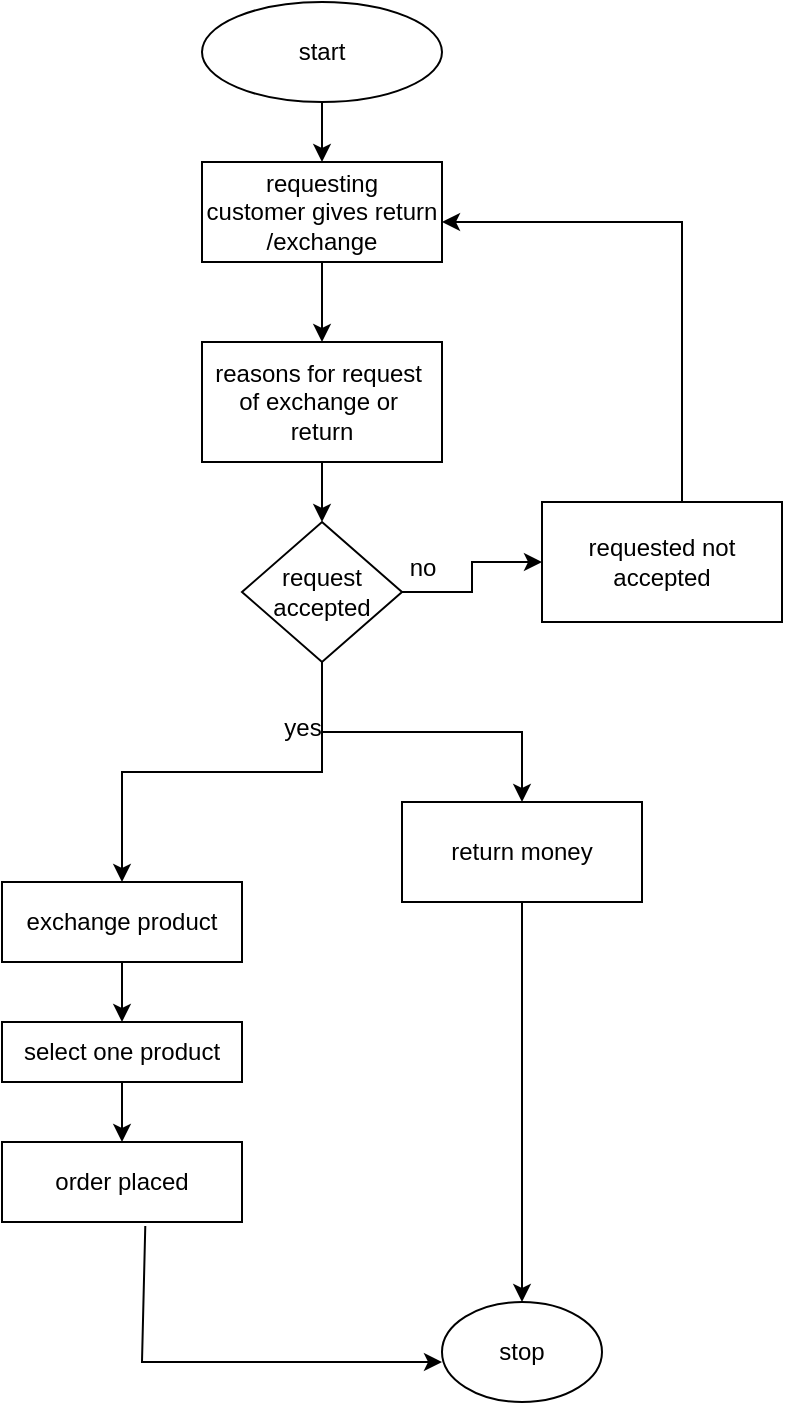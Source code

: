 <mxfile version="22.0.8" type="google">
  <diagram name="Page-1" id="HOKcMDYY6HpK9kPxWc_k">
    <mxGraphModel dx="1380" dy="632" grid="1" gridSize="10" guides="1" tooltips="1" connect="1" arrows="1" fold="1" page="1" pageScale="1" pageWidth="850" pageHeight="1100" math="0" shadow="0">
      <root>
        <mxCell id="0" />
        <mxCell id="1" parent="0" />
        <mxCell id="0HazRZL2efT4YU-8qofj-8" value="" style="edgeStyle=orthogonalEdgeStyle;rounded=0;orthogonalLoop=1;jettySize=auto;html=1;" edge="1" parent="1" source="0HazRZL2efT4YU-8qofj-1" target="0HazRZL2efT4YU-8qofj-7">
          <mxGeometry relative="1" as="geometry" />
        </mxCell>
        <mxCell id="0HazRZL2efT4YU-8qofj-1" value="start" style="ellipse;whiteSpace=wrap;html=1;" vertex="1" parent="1">
          <mxGeometry x="380" y="30" width="120" height="50" as="geometry" />
        </mxCell>
        <mxCell id="0HazRZL2efT4YU-8qofj-10" value="" style="edgeStyle=orthogonalEdgeStyle;rounded=0;orthogonalLoop=1;jettySize=auto;html=1;" edge="1" parent="1" source="0HazRZL2efT4YU-8qofj-7" target="0HazRZL2efT4YU-8qofj-9">
          <mxGeometry relative="1" as="geometry" />
        </mxCell>
        <mxCell id="0HazRZL2efT4YU-8qofj-7" value="requesting&lt;br&gt;customer gives return /exchange" style="whiteSpace=wrap;html=1;" vertex="1" parent="1">
          <mxGeometry x="380" y="110" width="120" height="50" as="geometry" />
        </mxCell>
        <mxCell id="0HazRZL2efT4YU-8qofj-12" value="" style="edgeStyle=orthogonalEdgeStyle;rounded=0;orthogonalLoop=1;jettySize=auto;html=1;" edge="1" parent="1" source="0HazRZL2efT4YU-8qofj-9" target="0HazRZL2efT4YU-8qofj-11">
          <mxGeometry relative="1" as="geometry" />
        </mxCell>
        <mxCell id="0HazRZL2efT4YU-8qofj-9" value="reasons for request&amp;nbsp;&lt;br&gt;of exchange or&amp;nbsp;&lt;br&gt;return" style="whiteSpace=wrap;html=1;" vertex="1" parent="1">
          <mxGeometry x="380" y="200" width="120" height="60" as="geometry" />
        </mxCell>
        <mxCell id="0HazRZL2efT4YU-8qofj-16" value="" style="edgeStyle=orthogonalEdgeStyle;rounded=0;orthogonalLoop=1;jettySize=auto;html=1;" edge="1" parent="1" source="0HazRZL2efT4YU-8qofj-11" target="0HazRZL2efT4YU-8qofj-15">
          <mxGeometry relative="1" as="geometry" />
        </mxCell>
        <mxCell id="0HazRZL2efT4YU-8qofj-18" value="" style="edgeStyle=orthogonalEdgeStyle;rounded=0;orthogonalLoop=1;jettySize=auto;html=1;" edge="1" parent="1" source="0HazRZL2efT4YU-8qofj-11" target="0HazRZL2efT4YU-8qofj-17">
          <mxGeometry relative="1" as="geometry" />
        </mxCell>
        <mxCell id="0HazRZL2efT4YU-8qofj-21" value="" style="edgeStyle=orthogonalEdgeStyle;rounded=0;orthogonalLoop=1;jettySize=auto;html=1;" edge="1" parent="1" source="0HazRZL2efT4YU-8qofj-11" target="0HazRZL2efT4YU-8qofj-20">
          <mxGeometry relative="1" as="geometry" />
        </mxCell>
        <mxCell id="0HazRZL2efT4YU-8qofj-11" value="request accepted" style="rhombus;whiteSpace=wrap;html=1;" vertex="1" parent="1">
          <mxGeometry x="400" y="290" width="80" height="70" as="geometry" />
        </mxCell>
        <mxCell id="0HazRZL2efT4YU-8qofj-27" value="" style="edgeStyle=orthogonalEdgeStyle;rounded=0;orthogonalLoop=1;jettySize=auto;html=1;" edge="1" parent="1" source="0HazRZL2efT4YU-8qofj-15" target="0HazRZL2efT4YU-8qofj-26">
          <mxGeometry relative="1" as="geometry" />
        </mxCell>
        <mxCell id="0HazRZL2efT4YU-8qofj-15" value="return money" style="whiteSpace=wrap;html=1;" vertex="1" parent="1">
          <mxGeometry x="480" y="430" width="120" height="50" as="geometry" />
        </mxCell>
        <mxCell id="0HazRZL2efT4YU-8qofj-17" value="requested not accepted" style="whiteSpace=wrap;html=1;" vertex="1" parent="1">
          <mxGeometry x="550" y="280" width="120" height="60" as="geometry" />
        </mxCell>
        <mxCell id="0HazRZL2efT4YU-8qofj-19" value="" style="endArrow=classic;html=1;rounded=0;entryX=1;entryY=0.6;entryDx=0;entryDy=0;entryPerimeter=0;" edge="1" parent="1" target="0HazRZL2efT4YU-8qofj-7">
          <mxGeometry width="50" height="50" relative="1" as="geometry">
            <mxPoint x="620" y="280" as="sourcePoint" />
            <mxPoint x="620" as="targetPoint" />
            <Array as="points">
              <mxPoint x="620" y="140" />
            </Array>
          </mxGeometry>
        </mxCell>
        <mxCell id="0HazRZL2efT4YU-8qofj-23" value="" style="edgeStyle=orthogonalEdgeStyle;rounded=0;orthogonalLoop=1;jettySize=auto;html=1;" edge="1" parent="1" source="0HazRZL2efT4YU-8qofj-20" target="0HazRZL2efT4YU-8qofj-22">
          <mxGeometry relative="1" as="geometry" />
        </mxCell>
        <mxCell id="0HazRZL2efT4YU-8qofj-20" value="exchange product" style="whiteSpace=wrap;html=1;" vertex="1" parent="1">
          <mxGeometry x="280" y="470" width="120" height="40" as="geometry" />
        </mxCell>
        <mxCell id="0HazRZL2efT4YU-8qofj-25" value="" style="edgeStyle=orthogonalEdgeStyle;rounded=0;orthogonalLoop=1;jettySize=auto;html=1;" edge="1" parent="1" source="0HazRZL2efT4YU-8qofj-22" target="0HazRZL2efT4YU-8qofj-24">
          <mxGeometry relative="1" as="geometry" />
        </mxCell>
        <mxCell id="0HazRZL2efT4YU-8qofj-22" value="select one product" style="whiteSpace=wrap;html=1;" vertex="1" parent="1">
          <mxGeometry x="280" y="540" width="120" height="30" as="geometry" />
        </mxCell>
        <mxCell id="0HazRZL2efT4YU-8qofj-24" value="order placed" style="whiteSpace=wrap;html=1;" vertex="1" parent="1">
          <mxGeometry x="280" y="600" width="120" height="40" as="geometry" />
        </mxCell>
        <mxCell id="0HazRZL2efT4YU-8qofj-26" value="stop" style="ellipse;whiteSpace=wrap;html=1;" vertex="1" parent="1">
          <mxGeometry x="500" y="680" width="80" height="50" as="geometry" />
        </mxCell>
        <mxCell id="0HazRZL2efT4YU-8qofj-28" value="" style="endArrow=classic;html=1;rounded=0;exitX=0.597;exitY=1.05;exitDx=0;exitDy=0;exitPerimeter=0;" edge="1" parent="1" source="0HazRZL2efT4YU-8qofj-24">
          <mxGeometry width="50" height="50" relative="1" as="geometry">
            <mxPoint x="360" y="650" as="sourcePoint" />
            <mxPoint x="500" y="710" as="targetPoint" />
            <Array as="points">
              <mxPoint x="350" y="710" />
            </Array>
          </mxGeometry>
        </mxCell>
        <mxCell id="0HazRZL2efT4YU-8qofj-29" value="yes" style="text;html=1;align=center;verticalAlign=middle;resizable=0;points=[];autosize=1;strokeColor=none;fillColor=none;" vertex="1" parent="1">
          <mxGeometry x="410" y="378" width="40" height="30" as="geometry" />
        </mxCell>
        <mxCell id="0HazRZL2efT4YU-8qofj-30" value="no" style="text;html=1;align=center;verticalAlign=middle;resizable=0;points=[];autosize=1;strokeColor=none;fillColor=none;" vertex="1" parent="1">
          <mxGeometry x="470" y="298" width="40" height="30" as="geometry" />
        </mxCell>
      </root>
    </mxGraphModel>
  </diagram>
</mxfile>
